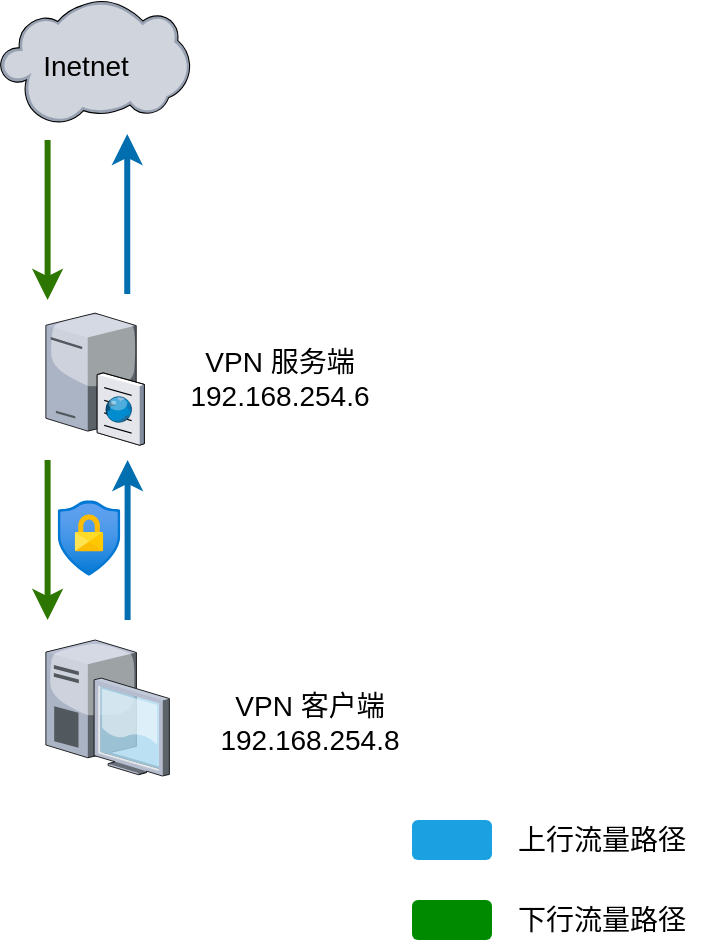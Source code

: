 <mxfile version="15.5.4" type="github">
  <diagram id="h6-PpApLssuFRsmYBOX_" name="第 1 页">
    <mxGraphModel dx="1038" dy="547" grid="1" gridSize="10" guides="1" tooltips="1" connect="1" arrows="1" fold="1" page="1" pageScale="1" pageWidth="827" pageHeight="1169" math="0" shadow="0">
      <root>
        <mxCell id="0" />
        <mxCell id="1" parent="0" />
        <mxCell id="zXo_GQVekPCFkBLkA_YT-4" value="" style="verticalLabelPosition=bottom;sketch=0;aspect=fixed;html=1;verticalAlign=top;strokeColor=none;align=center;outlineConnect=0;shape=mxgraph.citrix.cloud;fillStyle=auto;" vertex="1" parent="1">
          <mxGeometry x="130" y="30" width="95" height="62" as="geometry" />
        </mxCell>
        <mxCell id="zXo_GQVekPCFkBLkA_YT-6" value="" style="verticalLabelPosition=bottom;sketch=0;aspect=fixed;html=1;verticalAlign=top;strokeColor=none;align=center;outlineConnect=0;shape=mxgraph.citrix.desktop;fillStyle=auto;" vertex="1" parent="1">
          <mxGeometry x="152.93" y="350" width="61.76" height="68" as="geometry" />
        </mxCell>
        <mxCell id="zXo_GQVekPCFkBLkA_YT-7" value="" style="verticalLabelPosition=bottom;sketch=0;aspect=fixed;html=1;verticalAlign=top;strokeColor=none;align=center;outlineConnect=0;shape=mxgraph.citrix.cache_server;fillStyle=auto;" vertex="1" parent="1">
          <mxGeometry x="152.93" y="185" width="49.15" height="67.5" as="geometry" />
        </mxCell>
        <mxCell id="zXo_GQVekPCFkBLkA_YT-8" value="" style="aspect=fixed;html=1;points=[];align=center;image;fontSize=12;image=img/lib/azure2/security/Conditional_Access.svg;sketch=0;fillStyle=auto;" vertex="1" parent="1">
          <mxGeometry x="158.86" y="280" width="31.29" height="38" as="geometry" />
        </mxCell>
        <mxCell id="zXo_GQVekPCFkBLkA_YT-10" value="" style="endArrow=classic;html=1;rounded=0;strokeWidth=3;fillColor=#1ba1e2;strokeColor=#006EAF;" edge="1" parent="1">
          <mxGeometry width="50" height="50" relative="1" as="geometry">
            <mxPoint x="193.8" y="340" as="sourcePoint" />
            <mxPoint x="193.8" y="260" as="targetPoint" />
          </mxGeometry>
        </mxCell>
        <mxCell id="zXo_GQVekPCFkBLkA_YT-11" value="" style="endArrow=classic;html=1;rounded=0;strokeWidth=3;fillColor=#1ba1e2;strokeColor=#006EAF;" edge="1" parent="1">
          <mxGeometry width="50" height="50" relative="1" as="geometry">
            <mxPoint x="193.62" y="177" as="sourcePoint" />
            <mxPoint x="193.62" y="97" as="targetPoint" />
          </mxGeometry>
        </mxCell>
        <mxCell id="zXo_GQVekPCFkBLkA_YT-12" value="" style="endArrow=classic;html=1;rounded=0;strokeWidth=3;fillColor=#60a917;strokeColor=#2D7600;" edge="1" parent="1">
          <mxGeometry width="50" height="50" relative="1" as="geometry">
            <mxPoint x="153.8" y="100" as="sourcePoint" />
            <mxPoint x="153.8" y="180" as="targetPoint" />
          </mxGeometry>
        </mxCell>
        <mxCell id="zXo_GQVekPCFkBLkA_YT-13" value="" style="endArrow=classic;html=1;rounded=0;strokeWidth=3;fillColor=#60a917;strokeColor=#2D7600;" edge="1" parent="1">
          <mxGeometry width="50" height="50" relative="1" as="geometry">
            <mxPoint x="153.8" y="260" as="sourcePoint" />
            <mxPoint x="153.8" y="340" as="targetPoint" />
          </mxGeometry>
        </mxCell>
        <mxCell id="zXo_GQVekPCFkBLkA_YT-14" value="Inetnet" style="text;html=1;strokeColor=none;fillColor=none;align=center;verticalAlign=middle;whiteSpace=wrap;rounded=0;sketch=0;fillStyle=auto;fontSize=14;" vertex="1" parent="1">
          <mxGeometry x="152.93" y="53" width="40" height="20" as="geometry" />
        </mxCell>
        <mxCell id="zXo_GQVekPCFkBLkA_YT-15" value="VPN 服务端&lt;br&gt;192.168.254.6" style="text;html=1;strokeColor=none;fillColor=none;align=center;verticalAlign=middle;whiteSpace=wrap;rounded=0;sketch=0;fillStyle=auto;fontSize=14;" vertex="1" parent="1">
          <mxGeometry x="214.69" y="208.75" width="110" height="20" as="geometry" />
        </mxCell>
        <mxCell id="zXo_GQVekPCFkBLkA_YT-16" value="VPN 客户端&lt;br&gt;192.168.254.8" style="text;html=1;strokeColor=none;fillColor=none;align=center;verticalAlign=middle;whiteSpace=wrap;rounded=0;sketch=0;fillStyle=auto;fontSize=14;" vertex="1" parent="1">
          <mxGeometry x="230" y="381" width="110" height="20" as="geometry" />
        </mxCell>
        <mxCell id="zXo_GQVekPCFkBLkA_YT-17" value="" style="shape=ext;double=1;rounded=1;whiteSpace=wrap;html=1;sketch=0;fillStyle=auto;fontSize=14;fillColor=#1ba1e2;fontColor=#ffffff;strokeColor=none;" vertex="1" parent="1">
          <mxGeometry x="336" y="440" width="40" height="20" as="geometry" />
        </mxCell>
        <mxCell id="zXo_GQVekPCFkBLkA_YT-19" value="上行流量路径" style="text;html=1;strokeColor=none;fillColor=none;align=center;verticalAlign=middle;whiteSpace=wrap;rounded=0;sketch=0;fillStyle=auto;fontSize=14;" vertex="1" parent="1">
          <mxGeometry x="371" y="440" width="120" height="20" as="geometry" />
        </mxCell>
        <mxCell id="zXo_GQVekPCFkBLkA_YT-22" value="" style="shape=ext;double=1;rounded=1;whiteSpace=wrap;html=1;sketch=0;fillStyle=auto;fontSize=14;fillColor=#008a00;fontColor=#ffffff;strokeColor=none;" vertex="1" parent="1">
          <mxGeometry x="336" y="480" width="40" height="20" as="geometry" />
        </mxCell>
        <mxCell id="zXo_GQVekPCFkBLkA_YT-23" value="下行流量路径" style="text;html=1;strokeColor=none;fillColor=none;align=center;verticalAlign=middle;whiteSpace=wrap;rounded=0;sketch=0;fillStyle=auto;fontSize=14;" vertex="1" parent="1">
          <mxGeometry x="371" y="480" width="120" height="20" as="geometry" />
        </mxCell>
      </root>
    </mxGraphModel>
  </diagram>
</mxfile>
